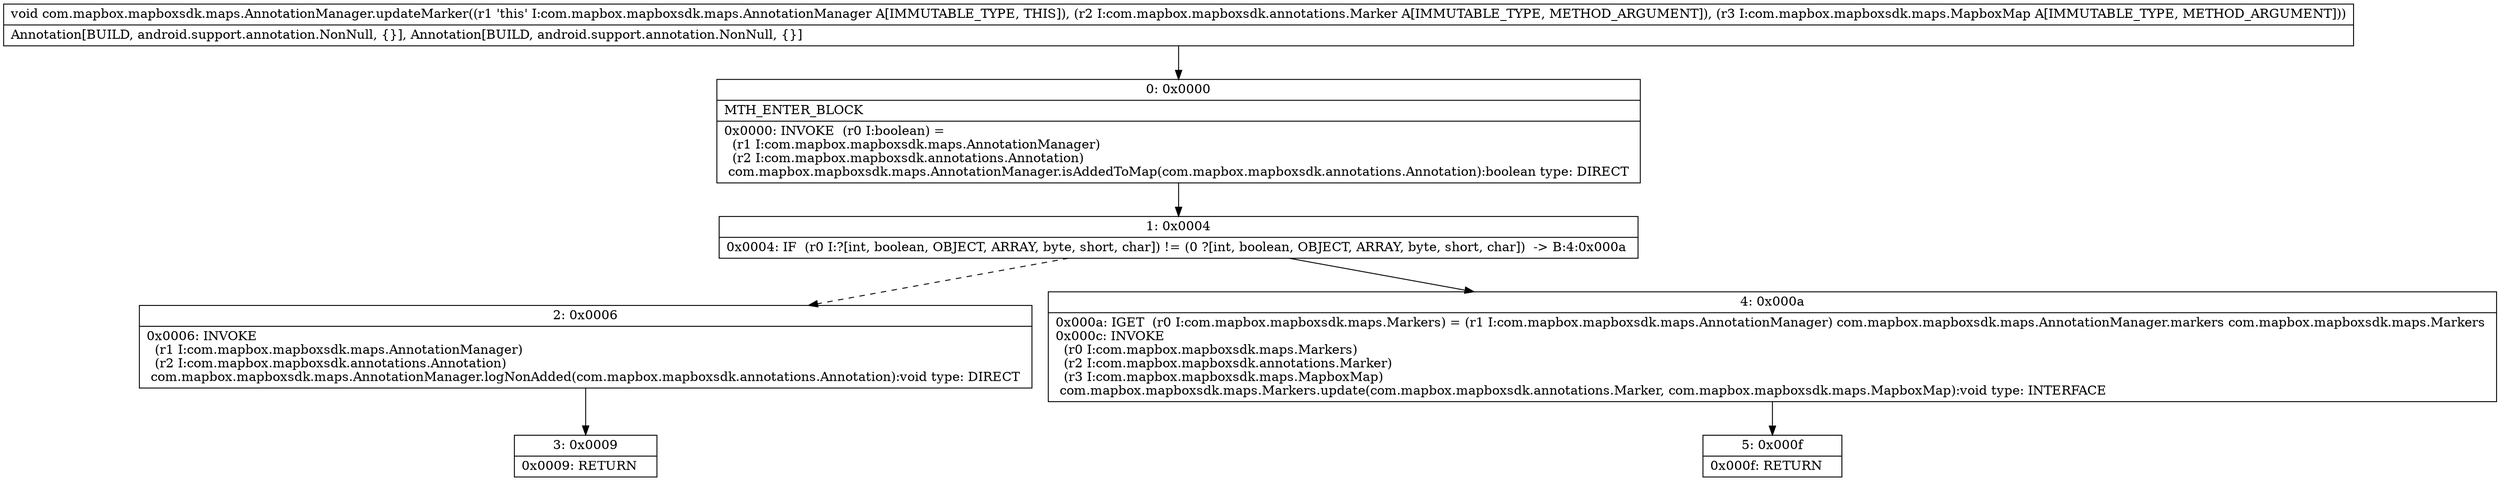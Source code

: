 digraph "CFG forcom.mapbox.mapboxsdk.maps.AnnotationManager.updateMarker(Lcom\/mapbox\/mapboxsdk\/annotations\/Marker;Lcom\/mapbox\/mapboxsdk\/maps\/MapboxMap;)V" {
Node_0 [shape=record,label="{0\:\ 0x0000|MTH_ENTER_BLOCK\l|0x0000: INVOKE  (r0 I:boolean) = \l  (r1 I:com.mapbox.mapboxsdk.maps.AnnotationManager)\l  (r2 I:com.mapbox.mapboxsdk.annotations.Annotation)\l com.mapbox.mapboxsdk.maps.AnnotationManager.isAddedToMap(com.mapbox.mapboxsdk.annotations.Annotation):boolean type: DIRECT \l}"];
Node_1 [shape=record,label="{1\:\ 0x0004|0x0004: IF  (r0 I:?[int, boolean, OBJECT, ARRAY, byte, short, char]) != (0 ?[int, boolean, OBJECT, ARRAY, byte, short, char])  \-\> B:4:0x000a \l}"];
Node_2 [shape=record,label="{2\:\ 0x0006|0x0006: INVOKE  \l  (r1 I:com.mapbox.mapboxsdk.maps.AnnotationManager)\l  (r2 I:com.mapbox.mapboxsdk.annotations.Annotation)\l com.mapbox.mapboxsdk.maps.AnnotationManager.logNonAdded(com.mapbox.mapboxsdk.annotations.Annotation):void type: DIRECT \l}"];
Node_3 [shape=record,label="{3\:\ 0x0009|0x0009: RETURN   \l}"];
Node_4 [shape=record,label="{4\:\ 0x000a|0x000a: IGET  (r0 I:com.mapbox.mapboxsdk.maps.Markers) = (r1 I:com.mapbox.mapboxsdk.maps.AnnotationManager) com.mapbox.mapboxsdk.maps.AnnotationManager.markers com.mapbox.mapboxsdk.maps.Markers \l0x000c: INVOKE  \l  (r0 I:com.mapbox.mapboxsdk.maps.Markers)\l  (r2 I:com.mapbox.mapboxsdk.annotations.Marker)\l  (r3 I:com.mapbox.mapboxsdk.maps.MapboxMap)\l com.mapbox.mapboxsdk.maps.Markers.update(com.mapbox.mapboxsdk.annotations.Marker, com.mapbox.mapboxsdk.maps.MapboxMap):void type: INTERFACE \l}"];
Node_5 [shape=record,label="{5\:\ 0x000f|0x000f: RETURN   \l}"];
MethodNode[shape=record,label="{void com.mapbox.mapboxsdk.maps.AnnotationManager.updateMarker((r1 'this' I:com.mapbox.mapboxsdk.maps.AnnotationManager A[IMMUTABLE_TYPE, THIS]), (r2 I:com.mapbox.mapboxsdk.annotations.Marker A[IMMUTABLE_TYPE, METHOD_ARGUMENT]), (r3 I:com.mapbox.mapboxsdk.maps.MapboxMap A[IMMUTABLE_TYPE, METHOD_ARGUMENT]))  | Annotation[BUILD, android.support.annotation.NonNull, \{\}], Annotation[BUILD, android.support.annotation.NonNull, \{\}]\l}"];
MethodNode -> Node_0;
Node_0 -> Node_1;
Node_1 -> Node_2[style=dashed];
Node_1 -> Node_4;
Node_2 -> Node_3;
Node_4 -> Node_5;
}


